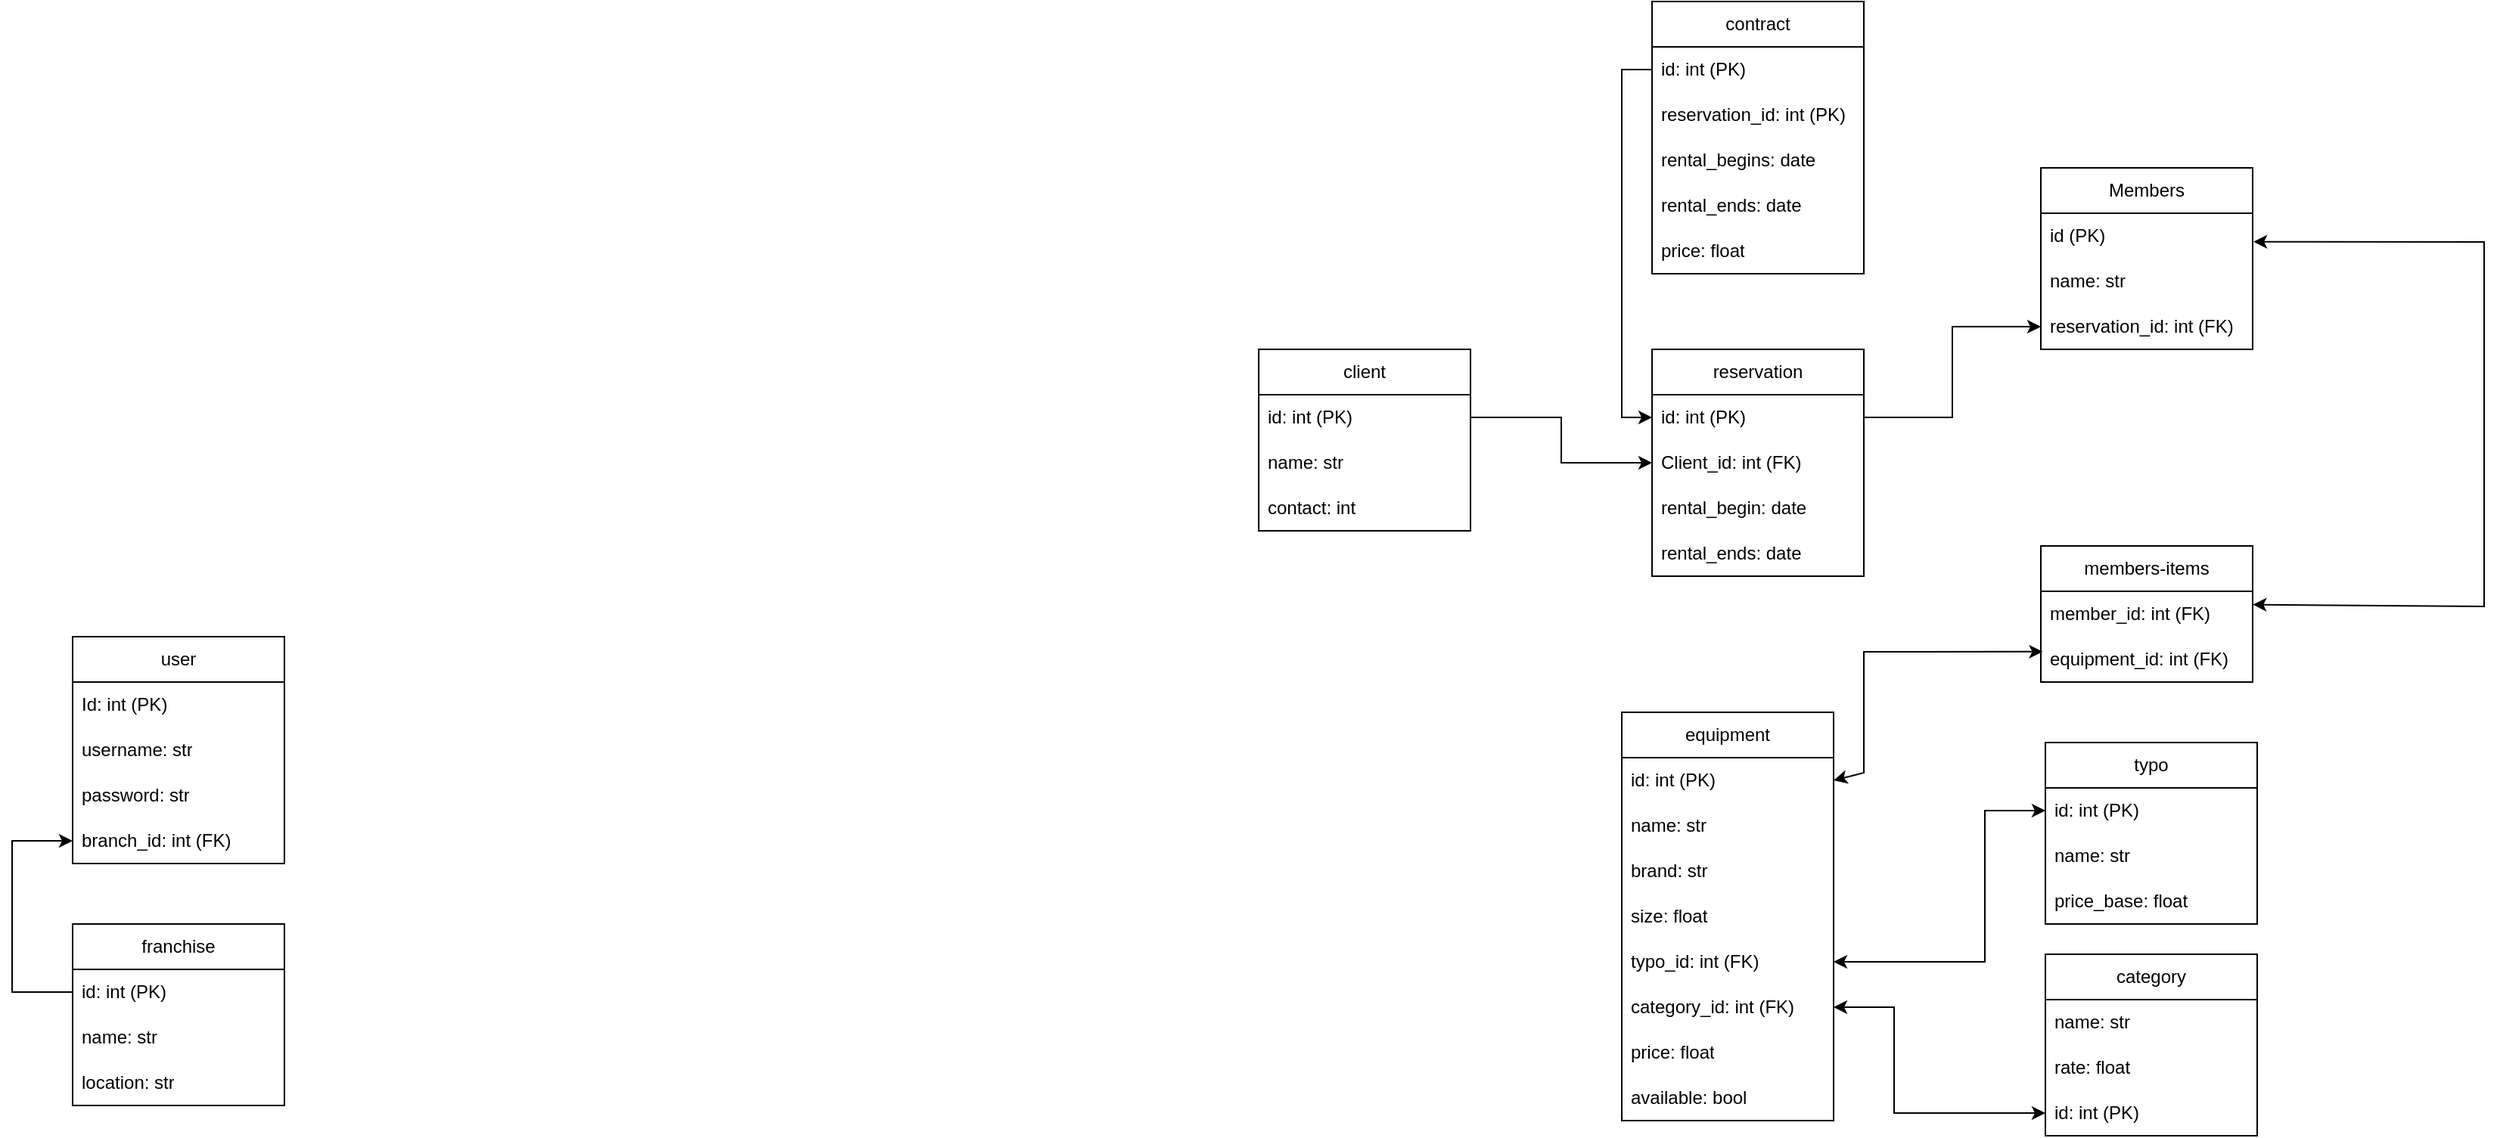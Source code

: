 <mxfile version="24.3.1" type="device">
  <diagram name="Página-1" id="aY5mNTTr9QqjLMyDczTo">
    <mxGraphModel dx="1179" dy="679" grid="1" gridSize="10" guides="1" tooltips="1" connect="1" arrows="1" fold="1" page="1" pageScale="1" pageWidth="827" pageHeight="1169" math="0" shadow="0">
      <root>
        <mxCell id="0" />
        <mxCell id="1" parent="0" />
        <mxCell id="rnsvaPkAhOnZEKDk050N-2" value="user" style="swimlane;fontStyle=0;childLayout=stackLayout;horizontal=1;startSize=30;horizontalStack=0;resizeParent=1;resizeParentMax=0;resizeLast=0;collapsible=1;marginBottom=0;whiteSpace=wrap;html=1;" parent="1" vertex="1">
          <mxGeometry x="60" y="550" width="140" height="150" as="geometry" />
        </mxCell>
        <mxCell id="rnsvaPkAhOnZEKDk050N-3" value="Id: int (PK)" style="text;strokeColor=none;fillColor=none;align=left;verticalAlign=middle;spacingLeft=4;spacingRight=4;overflow=hidden;points=[[0,0.5],[1,0.5]];portConstraint=eastwest;rotatable=0;whiteSpace=wrap;html=1;" parent="rnsvaPkAhOnZEKDk050N-2" vertex="1">
          <mxGeometry y="30" width="140" height="30" as="geometry" />
        </mxCell>
        <mxCell id="rnsvaPkAhOnZEKDk050N-4" value="username: str" style="text;strokeColor=none;fillColor=none;align=left;verticalAlign=middle;spacingLeft=4;spacingRight=4;overflow=hidden;points=[[0,0.5],[1,0.5]];portConstraint=eastwest;rotatable=0;whiteSpace=wrap;html=1;" parent="rnsvaPkAhOnZEKDk050N-2" vertex="1">
          <mxGeometry y="60" width="140" height="30" as="geometry" />
        </mxCell>
        <mxCell id="rnsvaPkAhOnZEKDk050N-5" value="password: str" style="text;strokeColor=none;fillColor=none;align=left;verticalAlign=middle;spacingLeft=4;spacingRight=4;overflow=hidden;points=[[0,0.5],[1,0.5]];portConstraint=eastwest;rotatable=0;whiteSpace=wrap;html=1;" parent="rnsvaPkAhOnZEKDk050N-2" vertex="1">
          <mxGeometry y="90" width="140" height="30" as="geometry" />
        </mxCell>
        <mxCell id="rnsvaPkAhOnZEKDk050N-24" value="branch_id: int (FK)" style="text;strokeColor=none;fillColor=none;align=left;verticalAlign=middle;spacingLeft=4;spacingRight=4;overflow=hidden;points=[[0,0.5],[1,0.5]];portConstraint=eastwest;rotatable=0;whiteSpace=wrap;html=1;" parent="rnsvaPkAhOnZEKDk050N-2" vertex="1">
          <mxGeometry y="120" width="140" height="30" as="geometry" />
        </mxCell>
        <mxCell id="rnsvaPkAhOnZEKDk050N-19" value="franchise" style="swimlane;fontStyle=0;childLayout=stackLayout;horizontal=1;startSize=30;horizontalStack=0;resizeParent=1;resizeParentMax=0;resizeLast=0;collapsible=1;marginBottom=0;whiteSpace=wrap;html=1;" parent="1" vertex="1">
          <mxGeometry x="60" y="740" width="140" height="120" as="geometry" />
        </mxCell>
        <mxCell id="rnsvaPkAhOnZEKDk050N-20" value="id: int (PK)" style="text;strokeColor=none;fillColor=none;align=left;verticalAlign=middle;spacingLeft=4;spacingRight=4;overflow=hidden;points=[[0,0.5],[1,0.5]];portConstraint=eastwest;rotatable=0;whiteSpace=wrap;html=1;" parent="rnsvaPkAhOnZEKDk050N-19" vertex="1">
          <mxGeometry y="30" width="140" height="30" as="geometry" />
        </mxCell>
        <mxCell id="rnsvaPkAhOnZEKDk050N-21" value="name: str" style="text;strokeColor=none;fillColor=none;align=left;verticalAlign=middle;spacingLeft=4;spacingRight=4;overflow=hidden;points=[[0,0.5],[1,0.5]];portConstraint=eastwest;rotatable=0;whiteSpace=wrap;html=1;" parent="rnsvaPkAhOnZEKDk050N-19" vertex="1">
          <mxGeometry y="60" width="140" height="30" as="geometry" />
        </mxCell>
        <mxCell id="rnsvaPkAhOnZEKDk050N-22" value="location: str" style="text;strokeColor=none;fillColor=none;align=left;verticalAlign=middle;spacingLeft=4;spacingRight=4;overflow=hidden;points=[[0,0.5],[1,0.5]];portConstraint=eastwest;rotatable=0;whiteSpace=wrap;html=1;" parent="rnsvaPkAhOnZEKDk050N-19" vertex="1">
          <mxGeometry y="90" width="140" height="30" as="geometry" />
        </mxCell>
        <mxCell id="rnsvaPkAhOnZEKDk050N-25" value="" style="endArrow=classic;html=1;rounded=0;exitX=0;exitY=0.5;exitDx=0;exitDy=0;entryX=0;entryY=0.5;entryDx=0;entryDy=0;" parent="1" source="rnsvaPkAhOnZEKDk050N-20" target="rnsvaPkAhOnZEKDk050N-24" edge="1">
          <mxGeometry width="50" height="50" relative="1" as="geometry">
            <mxPoint x="20" y="780" as="sourcePoint" />
            <mxPoint x="60" y="680" as="targetPoint" />
            <Array as="points">
              <mxPoint x="20" y="785" />
              <mxPoint x="20" y="685" />
            </Array>
          </mxGeometry>
        </mxCell>
        <mxCell id="rnsvaPkAhOnZEKDk050N-26" value="equipment" style="swimlane;fontStyle=0;childLayout=stackLayout;horizontal=1;startSize=30;horizontalStack=0;resizeParent=1;resizeParentMax=0;resizeLast=0;collapsible=1;marginBottom=0;whiteSpace=wrap;html=1;" parent="1" vertex="1">
          <mxGeometry x="1084" y="600" width="140" height="270" as="geometry" />
        </mxCell>
        <mxCell id="rnsvaPkAhOnZEKDk050N-27" value="id: int (PK)" style="text;strokeColor=none;fillColor=none;align=left;verticalAlign=middle;spacingLeft=4;spacingRight=4;overflow=hidden;points=[[0,0.5],[1,0.5]];portConstraint=eastwest;rotatable=0;whiteSpace=wrap;html=1;" parent="rnsvaPkAhOnZEKDk050N-26" vertex="1">
          <mxGeometry y="30" width="140" height="30" as="geometry" />
        </mxCell>
        <mxCell id="rnsvaPkAhOnZEKDk050N-28" value="name: str" style="text;strokeColor=none;fillColor=none;align=left;verticalAlign=middle;spacingLeft=4;spacingRight=4;overflow=hidden;points=[[0,0.5],[1,0.5]];portConstraint=eastwest;rotatable=0;whiteSpace=wrap;html=1;" parent="rnsvaPkAhOnZEKDk050N-26" vertex="1">
          <mxGeometry y="60" width="140" height="30" as="geometry" />
        </mxCell>
        <mxCell id="rnsvaPkAhOnZEKDk050N-75" value="brand: str" style="text;strokeColor=none;fillColor=none;align=left;verticalAlign=middle;spacingLeft=4;spacingRight=4;overflow=hidden;points=[[0,0.5],[1,0.5]];portConstraint=eastwest;rotatable=0;whiteSpace=wrap;html=1;" parent="rnsvaPkAhOnZEKDk050N-26" vertex="1">
          <mxGeometry y="90" width="140" height="30" as="geometry" />
        </mxCell>
        <mxCell id="rnsvaPkAhOnZEKDk050N-31" value="size: float" style="text;strokeColor=none;fillColor=none;align=left;verticalAlign=middle;spacingLeft=4;spacingRight=4;overflow=hidden;points=[[0,0.5],[1,0.5]];portConstraint=eastwest;rotatable=0;whiteSpace=wrap;html=1;" parent="rnsvaPkAhOnZEKDk050N-26" vertex="1">
          <mxGeometry y="120" width="140" height="30" as="geometry" />
        </mxCell>
        <mxCell id="rnsvaPkAhOnZEKDk050N-73" value="typo_id: int (FK)" style="text;strokeColor=none;fillColor=none;align=left;verticalAlign=middle;spacingLeft=4;spacingRight=4;overflow=hidden;points=[[0,0.5],[1,0.5]];portConstraint=eastwest;rotatable=0;whiteSpace=wrap;html=1;" parent="rnsvaPkAhOnZEKDk050N-26" vertex="1">
          <mxGeometry y="150" width="140" height="30" as="geometry" />
        </mxCell>
        <mxCell id="rnsvaPkAhOnZEKDk050N-30" value="category_id: int (FK)" style="text;strokeColor=none;fillColor=none;align=left;verticalAlign=middle;spacingLeft=4;spacingRight=4;overflow=hidden;points=[[0,0.5],[1,0.5]];portConstraint=eastwest;rotatable=0;whiteSpace=wrap;html=1;" parent="rnsvaPkAhOnZEKDk050N-26" vertex="1">
          <mxGeometry y="180" width="140" height="30" as="geometry" />
        </mxCell>
        <mxCell id="rnsvaPkAhOnZEKDk050N-84" value="price: float" style="text;strokeColor=none;fillColor=none;align=left;verticalAlign=middle;spacingLeft=4;spacingRight=4;overflow=hidden;points=[[0,0.5],[1,0.5]];portConstraint=eastwest;rotatable=0;whiteSpace=wrap;html=1;" parent="rnsvaPkAhOnZEKDk050N-26" vertex="1">
          <mxGeometry y="210" width="140" height="30" as="geometry" />
        </mxCell>
        <mxCell id="rnsvaPkAhOnZEKDk050N-32" value="available: bool" style="text;strokeColor=none;fillColor=none;align=left;verticalAlign=middle;spacingLeft=4;spacingRight=4;overflow=hidden;points=[[0,0.5],[1,0.5]];portConstraint=eastwest;rotatable=0;whiteSpace=wrap;html=1;" parent="rnsvaPkAhOnZEKDk050N-26" vertex="1">
          <mxGeometry y="240" width="140" height="30" as="geometry" />
        </mxCell>
        <mxCell id="rnsvaPkAhOnZEKDk050N-33" value="category" style="swimlane;fontStyle=0;childLayout=stackLayout;horizontal=1;startSize=30;horizontalStack=0;resizeParent=1;resizeParentMax=0;resizeLast=0;collapsible=1;marginBottom=0;whiteSpace=wrap;html=1;" parent="1" vertex="1">
          <mxGeometry x="1364" y="760" width="140" height="120" as="geometry" />
        </mxCell>
        <mxCell id="rnsvaPkAhOnZEKDk050N-36" value="name: str" style="text;strokeColor=none;fillColor=none;align=left;verticalAlign=middle;spacingLeft=4;spacingRight=4;overflow=hidden;points=[[0,0.5],[1,0.5]];portConstraint=eastwest;rotatable=0;whiteSpace=wrap;html=1;" parent="rnsvaPkAhOnZEKDk050N-33" vertex="1">
          <mxGeometry y="30" width="140" height="30" as="geometry" />
        </mxCell>
        <mxCell id="rnsvaPkAhOnZEKDk050N-76" value="rate: float" style="text;strokeColor=none;fillColor=none;align=left;verticalAlign=middle;spacingLeft=4;spacingRight=4;overflow=hidden;points=[[0,0.5],[1,0.5]];portConstraint=eastwest;rotatable=0;whiteSpace=wrap;html=1;" parent="rnsvaPkAhOnZEKDk050N-33" vertex="1">
          <mxGeometry y="60" width="140" height="30" as="geometry" />
        </mxCell>
        <mxCell id="rnsvaPkAhOnZEKDk050N-34" value="id: int (PK)" style="text;strokeColor=none;fillColor=none;align=left;verticalAlign=middle;spacingLeft=4;spacingRight=4;overflow=hidden;points=[[0,0.5],[1,0.5]];portConstraint=eastwest;rotatable=0;whiteSpace=wrap;html=1;" parent="rnsvaPkAhOnZEKDk050N-33" vertex="1">
          <mxGeometry y="90" width="140" height="30" as="geometry" />
        </mxCell>
        <mxCell id="rnsvaPkAhOnZEKDk050N-47" value="reservation" style="swimlane;fontStyle=0;childLayout=stackLayout;horizontal=1;startSize=30;horizontalStack=0;resizeParent=1;resizeParentMax=0;resizeLast=0;collapsible=1;marginBottom=0;whiteSpace=wrap;html=1;" parent="1" vertex="1">
          <mxGeometry x="1104" y="360" width="140" height="150" as="geometry" />
        </mxCell>
        <mxCell id="rnsvaPkAhOnZEKDk050N-48" value="id: int (PK)" style="text;strokeColor=none;fillColor=none;align=left;verticalAlign=middle;spacingLeft=4;spacingRight=4;overflow=hidden;points=[[0,0.5],[1,0.5]];portConstraint=eastwest;rotatable=0;whiteSpace=wrap;html=1;" parent="rnsvaPkAhOnZEKDk050N-47" vertex="1">
          <mxGeometry y="30" width="140" height="30" as="geometry" />
        </mxCell>
        <mxCell id="rnsvaPkAhOnZEKDk050N-50" value="Client_id: int (FK)" style="text;strokeColor=none;fillColor=none;align=left;verticalAlign=middle;spacingLeft=4;spacingRight=4;overflow=hidden;points=[[0,0.5],[1,0.5]];portConstraint=eastwest;rotatable=0;whiteSpace=wrap;html=1;" parent="rnsvaPkAhOnZEKDk050N-47" vertex="1">
          <mxGeometry y="60" width="140" height="30" as="geometry" />
        </mxCell>
        <mxCell id="rnsvaPkAhOnZEKDk050N-66" value="rental_begin: date&amp;nbsp;" style="text;strokeColor=none;fillColor=none;align=left;verticalAlign=middle;spacingLeft=4;spacingRight=4;overflow=hidden;points=[[0,0.5],[1,0.5]];portConstraint=eastwest;rotatable=0;whiteSpace=wrap;html=1;" parent="rnsvaPkAhOnZEKDk050N-47" vertex="1">
          <mxGeometry y="90" width="140" height="30" as="geometry" />
        </mxCell>
        <mxCell id="rnsvaPkAhOnZEKDk050N-71" value="rental_ends: date" style="text;strokeColor=none;fillColor=none;align=left;verticalAlign=middle;spacingLeft=4;spacingRight=4;overflow=hidden;points=[[0,0.5],[1,0.5]];portConstraint=eastwest;rotatable=0;whiteSpace=wrap;html=1;" parent="rnsvaPkAhOnZEKDk050N-47" vertex="1">
          <mxGeometry y="120" width="140" height="30" as="geometry" />
        </mxCell>
        <mxCell id="rnsvaPkAhOnZEKDk050N-79" value="typo" style="swimlane;fontStyle=0;childLayout=stackLayout;horizontal=1;startSize=30;horizontalStack=0;resizeParent=1;resizeParentMax=0;resizeLast=0;collapsible=1;marginBottom=0;whiteSpace=wrap;html=1;" parent="1" vertex="1">
          <mxGeometry x="1364" y="620" width="140" height="120" as="geometry" />
        </mxCell>
        <mxCell id="rnsvaPkAhOnZEKDk050N-80" value="id: int (PK)" style="text;strokeColor=none;fillColor=none;align=left;verticalAlign=middle;spacingLeft=4;spacingRight=4;overflow=hidden;points=[[0,0.5],[1,0.5]];portConstraint=eastwest;rotatable=0;whiteSpace=wrap;html=1;" parent="rnsvaPkAhOnZEKDk050N-79" vertex="1">
          <mxGeometry y="30" width="140" height="30" as="geometry" />
        </mxCell>
        <mxCell id="rnsvaPkAhOnZEKDk050N-81" value="name: str" style="text;strokeColor=none;fillColor=none;align=left;verticalAlign=middle;spacingLeft=4;spacingRight=4;overflow=hidden;points=[[0,0.5],[1,0.5]];portConstraint=eastwest;rotatable=0;whiteSpace=wrap;html=1;" parent="rnsvaPkAhOnZEKDk050N-79" vertex="1">
          <mxGeometry y="60" width="140" height="30" as="geometry" />
        </mxCell>
        <mxCell id="rnsvaPkAhOnZEKDk050N-82" value="price_base: float" style="text;strokeColor=none;fillColor=none;align=left;verticalAlign=middle;spacingLeft=4;spacingRight=4;overflow=hidden;points=[[0,0.5],[1,0.5]];portConstraint=eastwest;rotatable=0;whiteSpace=wrap;html=1;" parent="rnsvaPkAhOnZEKDk050N-79" vertex="1">
          <mxGeometry y="90" width="140" height="30" as="geometry" />
        </mxCell>
        <mxCell id="rnsvaPkAhOnZEKDk050N-85" value="" style="endArrow=classic;startArrow=classic;html=1;rounded=0;exitX=1;exitY=0.5;exitDx=0;exitDy=0;entryX=0;entryY=0.5;entryDx=0;entryDy=0;" parent="1" source="rnsvaPkAhOnZEKDk050N-73" target="rnsvaPkAhOnZEKDk050N-80" edge="1">
          <mxGeometry width="50" height="50" relative="1" as="geometry">
            <mxPoint x="1274" y="830" as="sourcePoint" />
            <mxPoint x="1324" y="780" as="targetPoint" />
            <Array as="points">
              <mxPoint x="1324" y="765" />
              <mxPoint x="1324" y="665" />
            </Array>
          </mxGeometry>
        </mxCell>
        <mxCell id="rnsvaPkAhOnZEKDk050N-86" value="" style="endArrow=classic;startArrow=classic;html=1;rounded=0;exitX=1;exitY=0.5;exitDx=0;exitDy=0;entryX=0;entryY=0.5;entryDx=0;entryDy=0;" parent="1" source="rnsvaPkAhOnZEKDk050N-30" target="rnsvaPkAhOnZEKDk050N-34" edge="1">
          <mxGeometry width="50" height="50" relative="1" as="geometry">
            <mxPoint x="1311" y="860" as="sourcePoint" />
            <mxPoint x="1361" y="810" as="targetPoint" />
            <Array as="points">
              <mxPoint x="1264" y="795" />
              <mxPoint x="1264" y="865" />
            </Array>
          </mxGeometry>
        </mxCell>
        <mxCell id="rnsvaPkAhOnZEKDk050N-87" value="client" style="swimlane;fontStyle=0;childLayout=stackLayout;horizontal=1;startSize=30;horizontalStack=0;resizeParent=1;resizeParentMax=0;resizeLast=0;collapsible=1;marginBottom=0;whiteSpace=wrap;html=1;" parent="1" vertex="1">
          <mxGeometry x="844" y="360" width="140" height="120" as="geometry" />
        </mxCell>
        <mxCell id="rnsvaPkAhOnZEKDk050N-88" value="id: int (PK)" style="text;strokeColor=none;fillColor=none;align=left;verticalAlign=middle;spacingLeft=4;spacingRight=4;overflow=hidden;points=[[0,0.5],[1,0.5]];portConstraint=eastwest;rotatable=0;whiteSpace=wrap;html=1;" parent="rnsvaPkAhOnZEKDk050N-87" vertex="1">
          <mxGeometry y="30" width="140" height="30" as="geometry" />
        </mxCell>
        <mxCell id="rnsvaPkAhOnZEKDk050N-89" value="name: str" style="text;strokeColor=none;fillColor=none;align=left;verticalAlign=middle;spacingLeft=4;spacingRight=4;overflow=hidden;points=[[0,0.5],[1,0.5]];portConstraint=eastwest;rotatable=0;whiteSpace=wrap;html=1;" parent="rnsvaPkAhOnZEKDk050N-87" vertex="1">
          <mxGeometry y="60" width="140" height="30" as="geometry" />
        </mxCell>
        <mxCell id="rnsvaPkAhOnZEKDk050N-90" value="contact: int" style="text;strokeColor=none;fillColor=none;align=left;verticalAlign=middle;spacingLeft=4;spacingRight=4;overflow=hidden;points=[[0,0.5],[1,0.5]];portConstraint=eastwest;rotatable=0;whiteSpace=wrap;html=1;" parent="rnsvaPkAhOnZEKDk050N-87" vertex="1">
          <mxGeometry y="90" width="140" height="30" as="geometry" />
        </mxCell>
        <mxCell id="rnsvaPkAhOnZEKDk050N-99" value="Members" style="swimlane;fontStyle=0;childLayout=stackLayout;horizontal=1;startSize=30;horizontalStack=0;resizeParent=1;resizeParentMax=0;resizeLast=0;collapsible=1;marginBottom=0;whiteSpace=wrap;html=1;" parent="1" vertex="1">
          <mxGeometry x="1361" y="240" width="140" height="120" as="geometry" />
        </mxCell>
        <mxCell id="rnsvaPkAhOnZEKDk050N-100" value="id (PK)" style="text;strokeColor=none;fillColor=none;align=left;verticalAlign=middle;spacingLeft=4;spacingRight=4;overflow=hidden;points=[[0,0.5],[1,0.5]];portConstraint=eastwest;rotatable=0;whiteSpace=wrap;html=1;" parent="rnsvaPkAhOnZEKDk050N-99" vertex="1">
          <mxGeometry y="30" width="140" height="30" as="geometry" />
        </mxCell>
        <mxCell id="rnsvaPkAhOnZEKDk050N-101" value="name: str" style="text;strokeColor=none;fillColor=none;align=left;verticalAlign=middle;spacingLeft=4;spacingRight=4;overflow=hidden;points=[[0,0.5],[1,0.5]];portConstraint=eastwest;rotatable=0;whiteSpace=wrap;html=1;" parent="rnsvaPkAhOnZEKDk050N-99" vertex="1">
          <mxGeometry y="60" width="140" height="30" as="geometry" />
        </mxCell>
        <mxCell id="rnsvaPkAhOnZEKDk050N-104" value="reservation_id: int (FK)" style="text;strokeColor=none;fillColor=none;align=left;verticalAlign=middle;spacingLeft=4;spacingRight=4;overflow=hidden;points=[[0,0.5],[1,0.5]];portConstraint=eastwest;rotatable=0;whiteSpace=wrap;html=1;" parent="rnsvaPkAhOnZEKDk050N-99" vertex="1">
          <mxGeometry y="90" width="140" height="30" as="geometry" />
        </mxCell>
        <mxCell id="rnsvaPkAhOnZEKDk050N-105" value="" style="endArrow=classic;startArrow=classic;html=1;rounded=0;exitX=1.001;exitY=0.293;exitDx=0;exitDy=0;entryX=1.004;entryY=0.628;entryDx=0;entryDy=0;entryPerimeter=0;exitPerimeter=0;" parent="1" source="rnsvaPkAhOnZEKDk050N-124" target="rnsvaPkAhOnZEKDk050N-100" edge="1">
          <mxGeometry width="50" height="50" relative="1" as="geometry">
            <mxPoint x="1264" y="650" as="sourcePoint" />
            <mxPoint x="1624" y="235" as="targetPoint" />
            <Array as="points">
              <mxPoint x="1654" y="530" />
              <mxPoint x="1654" y="289" />
            </Array>
          </mxGeometry>
        </mxCell>
        <mxCell id="rnsvaPkAhOnZEKDk050N-122" value="members-items" style="swimlane;fontStyle=0;childLayout=stackLayout;horizontal=1;startSize=30;horizontalStack=0;resizeParent=1;resizeParentMax=0;resizeLast=0;collapsible=1;marginBottom=0;whiteSpace=wrap;html=1;" parent="1" vertex="1">
          <mxGeometry x="1361" y="490" width="140" height="90" as="geometry" />
        </mxCell>
        <mxCell id="rnsvaPkAhOnZEKDk050N-124" value="member_id: int (FK)" style="text;strokeColor=none;fillColor=none;align=left;verticalAlign=middle;spacingLeft=4;spacingRight=4;overflow=hidden;points=[[0,0.5],[1,0.5]];portConstraint=eastwest;rotatable=0;whiteSpace=wrap;html=1;" parent="rnsvaPkAhOnZEKDk050N-122" vertex="1">
          <mxGeometry y="30" width="140" height="30" as="geometry" />
        </mxCell>
        <mxCell id="rnsvaPkAhOnZEKDk050N-125" value="equipment_id: int (FK)" style="text;strokeColor=none;fillColor=none;align=left;verticalAlign=middle;spacingLeft=4;spacingRight=4;overflow=hidden;points=[[0,0.5],[1,0.5]];portConstraint=eastwest;rotatable=0;whiteSpace=wrap;html=1;" parent="rnsvaPkAhOnZEKDk050N-122" vertex="1">
          <mxGeometry y="60" width="140" height="30" as="geometry" />
        </mxCell>
        <mxCell id="rnsvaPkAhOnZEKDk050N-126" value="" style="endArrow=classic;startArrow=classic;html=1;rounded=0;exitX=1;exitY=0.5;exitDx=0;exitDy=0;entryX=0.009;entryY=0.331;entryDx=0;entryDy=0;entryPerimeter=0;" parent="1" source="rnsvaPkAhOnZEKDk050N-27" target="rnsvaPkAhOnZEKDk050N-125" edge="1">
          <mxGeometry width="50" height="50" relative="1" as="geometry">
            <mxPoint x="1314" y="640" as="sourcePoint" />
            <mxPoint x="1364" y="590" as="targetPoint" />
            <Array as="points">
              <mxPoint x="1244" y="640" />
              <mxPoint x="1244" y="560" />
            </Array>
          </mxGeometry>
        </mxCell>
        <mxCell id="OpAa8W-naQEQuam918fX-3" value="contract" style="swimlane;fontStyle=0;childLayout=stackLayout;horizontal=1;startSize=30;horizontalStack=0;resizeParent=1;resizeParentMax=0;resizeLast=0;collapsible=1;marginBottom=0;whiteSpace=wrap;html=1;" vertex="1" parent="1">
          <mxGeometry x="1104" y="130" width="140" height="180" as="geometry" />
        </mxCell>
        <mxCell id="OpAa8W-naQEQuam918fX-4" value="id: int (PK)" style="text;strokeColor=none;fillColor=none;align=left;verticalAlign=middle;spacingLeft=4;spacingRight=4;overflow=hidden;points=[[0,0.5],[1,0.5]];portConstraint=eastwest;rotatable=0;whiteSpace=wrap;html=1;" vertex="1" parent="OpAa8W-naQEQuam918fX-3">
          <mxGeometry y="30" width="140" height="30" as="geometry" />
        </mxCell>
        <mxCell id="OpAa8W-naQEQuam918fX-5" value="reservation_id: int (PK)" style="text;strokeColor=none;fillColor=none;align=left;verticalAlign=middle;spacingLeft=4;spacingRight=4;overflow=hidden;points=[[0,0.5],[1,0.5]];portConstraint=eastwest;rotatable=0;whiteSpace=wrap;html=1;" vertex="1" parent="OpAa8W-naQEQuam918fX-3">
          <mxGeometry y="60" width="140" height="30" as="geometry" />
        </mxCell>
        <mxCell id="OpAa8W-naQEQuam918fX-6" value="rental_begins: date" style="text;strokeColor=none;fillColor=none;align=left;verticalAlign=middle;spacingLeft=4;spacingRight=4;overflow=hidden;points=[[0,0.5],[1,0.5]];portConstraint=eastwest;rotatable=0;whiteSpace=wrap;html=1;" vertex="1" parent="OpAa8W-naQEQuam918fX-3">
          <mxGeometry y="90" width="140" height="30" as="geometry" />
        </mxCell>
        <mxCell id="OpAa8W-naQEQuam918fX-7" value="rental_ends: date" style="text;strokeColor=none;fillColor=none;align=left;verticalAlign=middle;spacingLeft=4;spacingRight=4;overflow=hidden;points=[[0,0.5],[1,0.5]];portConstraint=eastwest;rotatable=0;whiteSpace=wrap;html=1;" vertex="1" parent="OpAa8W-naQEQuam918fX-3">
          <mxGeometry y="120" width="140" height="30" as="geometry" />
        </mxCell>
        <mxCell id="OpAa8W-naQEQuam918fX-8" value="price: float" style="text;strokeColor=none;fillColor=none;align=left;verticalAlign=middle;spacingLeft=4;spacingRight=4;overflow=hidden;points=[[0,0.5],[1,0.5]];portConstraint=eastwest;rotatable=0;whiteSpace=wrap;html=1;" vertex="1" parent="OpAa8W-naQEQuam918fX-3">
          <mxGeometry y="150" width="140" height="30" as="geometry" />
        </mxCell>
        <mxCell id="OpAa8W-naQEQuam918fX-9" style="edgeStyle=orthogonalEdgeStyle;rounded=0;orthogonalLoop=1;jettySize=auto;html=1;exitX=0;exitY=0.5;exitDx=0;exitDy=0;entryX=0;entryY=0.5;entryDx=0;entryDy=0;" edge="1" parent="1" source="OpAa8W-naQEQuam918fX-4" target="rnsvaPkAhOnZEKDk050N-48">
          <mxGeometry relative="1" as="geometry" />
        </mxCell>
        <mxCell id="OpAa8W-naQEQuam918fX-10" style="edgeStyle=orthogonalEdgeStyle;rounded=0;orthogonalLoop=1;jettySize=auto;html=1;exitX=1;exitY=0.5;exitDx=0;exitDy=0;entryX=0;entryY=0.5;entryDx=0;entryDy=0;" edge="1" parent="1" source="rnsvaPkAhOnZEKDk050N-88" target="rnsvaPkAhOnZEKDk050N-50">
          <mxGeometry relative="1" as="geometry" />
        </mxCell>
        <mxCell id="OpAa8W-naQEQuam918fX-11" style="edgeStyle=orthogonalEdgeStyle;rounded=0;orthogonalLoop=1;jettySize=auto;html=1;exitX=1;exitY=0.5;exitDx=0;exitDy=0;entryX=0;entryY=0.5;entryDx=0;entryDy=0;" edge="1" parent="1" source="rnsvaPkAhOnZEKDk050N-48" target="rnsvaPkAhOnZEKDk050N-104">
          <mxGeometry relative="1" as="geometry" />
        </mxCell>
      </root>
    </mxGraphModel>
  </diagram>
</mxfile>
